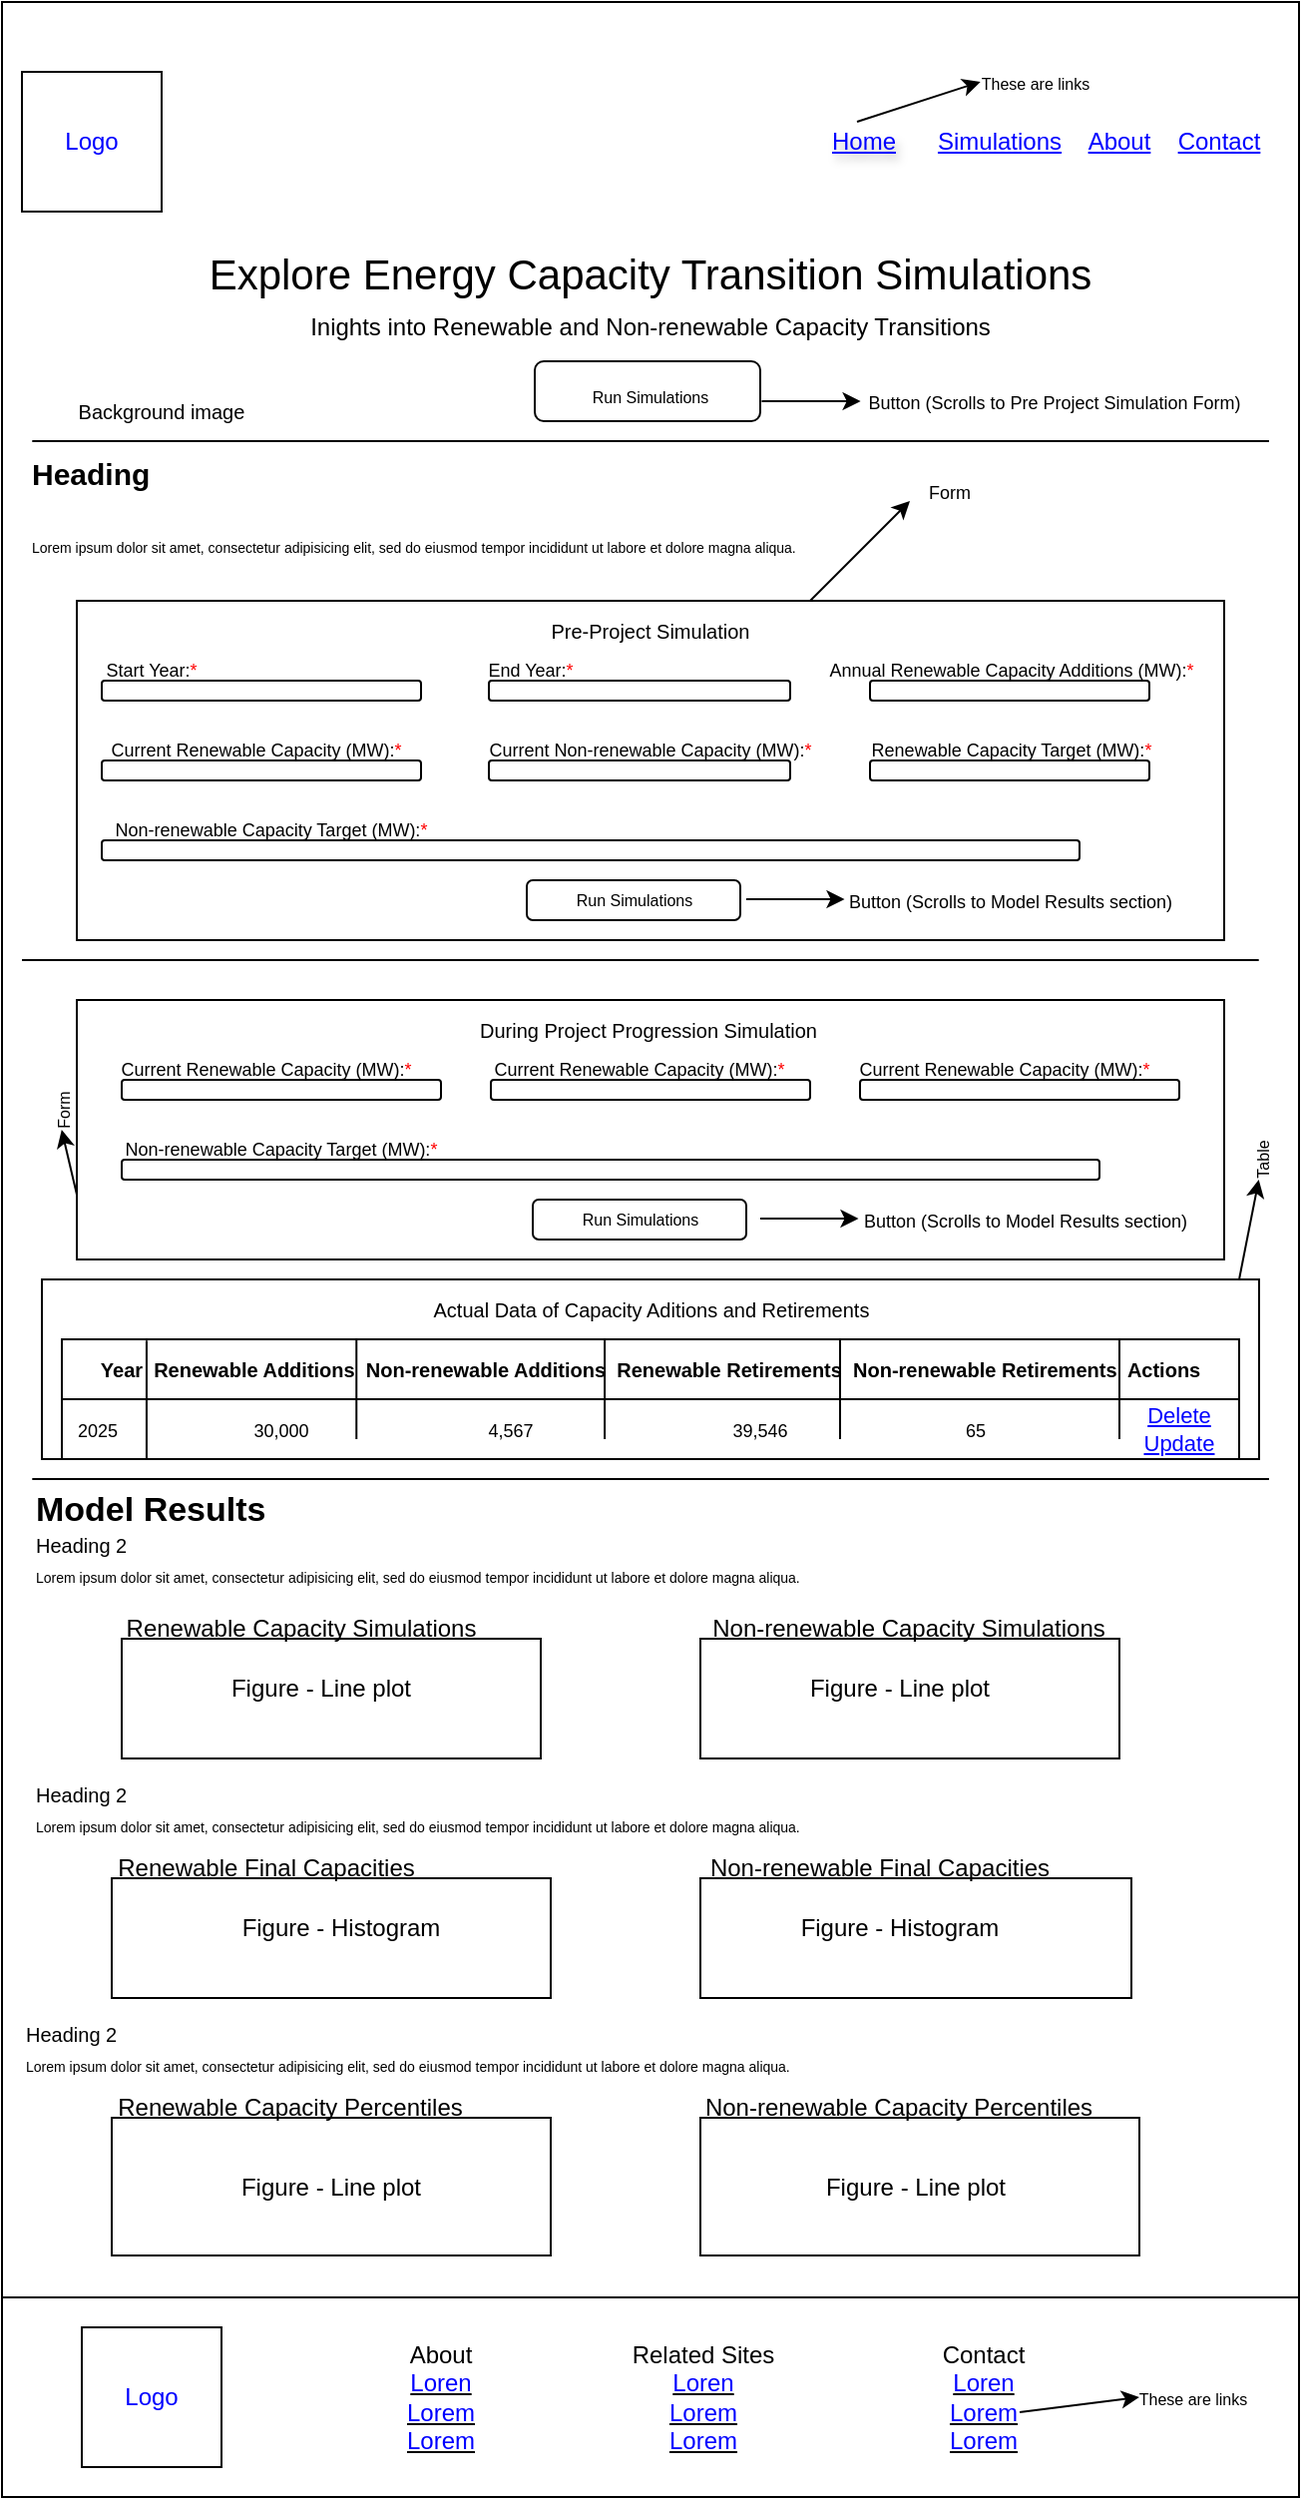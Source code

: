 <mxfile version="24.7.8">
  <diagram name="Page-1" id="BfIC7eNF0VdGIpzCooV2">
    <mxGraphModel dx="975" dy="620" grid="0" gridSize="10" guides="1" tooltips="1" connect="1" arrows="1" fold="1" page="1" pageScale="1" pageWidth="827" pageHeight="1169" math="0" shadow="0">
      <root>
        <mxCell id="0" />
        <mxCell id="1" parent="0" />
        <mxCell id="XBc1OOdAeteGwGD6JL_3-2" value="" style="rounded=0;whiteSpace=wrap;html=1;" parent="1" vertex="1">
          <mxGeometry x="70" y="40" width="650" height="1250" as="geometry" />
        </mxCell>
        <mxCell id="XBc1OOdAeteGwGD6JL_3-3" value="" style="whiteSpace=wrap;html=1;aspect=fixed;" parent="1" vertex="1">
          <mxGeometry x="80" y="75" width="70" height="70" as="geometry" />
        </mxCell>
        <mxCell id="XBc1OOdAeteGwGD6JL_3-4" value="Contact" style="text;html=1;align=center;verticalAlign=middle;whiteSpace=wrap;rounded=0;fontStyle=4;fontColor=#0000FF;" parent="1" vertex="1">
          <mxGeometry x="650" y="95" width="60" height="30" as="geometry" />
        </mxCell>
        <mxCell id="XBc1OOdAeteGwGD6JL_3-5" value="About" style="text;html=1;align=center;verticalAlign=middle;whiteSpace=wrap;rounded=0;fontColor=#0000FF;fontStyle=4" parent="1" vertex="1">
          <mxGeometry x="600" y="95" width="60" height="30" as="geometry" />
        </mxCell>
        <mxCell id="XBc1OOdAeteGwGD6JL_3-6" value="Home" style="text;html=1;align=center;verticalAlign=middle;whiteSpace=wrap;rounded=0;strokeColor=none;textShadow=1;fontColor=#0000FF;fontStyle=4" parent="1" vertex="1">
          <mxGeometry x="472" y="95" width="60" height="30" as="geometry" />
        </mxCell>
        <mxCell id="XBc1OOdAeteGwGD6JL_3-7" value="Simulations" style="text;html=1;align=center;verticalAlign=middle;whiteSpace=wrap;rounded=0;fontColor=#0000FF;fontStyle=4" parent="1" vertex="1">
          <mxGeometry x="540" y="95" width="60" height="30" as="geometry" />
        </mxCell>
        <mxCell id="XBc1OOdAeteGwGD6JL_3-8" value="Logo" style="text;html=1;align=center;verticalAlign=middle;whiteSpace=wrap;rounded=0;fontColor=#0000FF;" parent="1" vertex="1">
          <mxGeometry x="80" y="95" width="70" height="30" as="geometry" />
        </mxCell>
        <mxCell id="XBc1OOdAeteGwGD6JL_3-12" value="Inights into Renewable and Non-renewable Capacity Transitions" style="text;html=1;align=center;verticalAlign=middle;whiteSpace=wrap;rounded=0;" parent="1" vertex="1">
          <mxGeometry x="215" y="200" width="360" height="6" as="geometry" />
        </mxCell>
        <mxCell id="XBc1OOdAeteGwGD6JL_3-13" value="&lt;font style=&quot;font-size: 21px;&quot;&gt;Explore Energy Capacity Transition Simulations&lt;/font&gt;" style="text;html=1;align=center;verticalAlign=middle;whiteSpace=wrap;rounded=0;fontSize=27;" parent="1" vertex="1">
          <mxGeometry x="100" y="170" width="590" height="10" as="geometry" />
        </mxCell>
        <mxCell id="XBc1OOdAeteGwGD6JL_3-32" style="edgeStyle=orthogonalEdgeStyle;rounded=0;orthogonalLoop=1;jettySize=auto;html=1;exitX=1;exitY=0.75;exitDx=0;exitDy=0;entryX=1;entryY=0.5;entryDx=0;entryDy=0;" parent="1" source="XBc1OOdAeteGwGD6JL_3-14" target="XBc1OOdAeteGwGD6JL_3-15" edge="1">
          <mxGeometry relative="1" as="geometry" />
        </mxCell>
        <mxCell id="XBc1OOdAeteGwGD6JL_3-14" value="" style="rounded=1;whiteSpace=wrap;html=1;" parent="1" vertex="1">
          <mxGeometry x="337" y="220" width="113" height="30" as="geometry" />
        </mxCell>
        <mxCell id="XBc1OOdAeteGwGD6JL_3-15" value="Run Simulations" style="text;html=1;align=center;verticalAlign=middle;whiteSpace=wrap;rounded=0;fontSize=8;" parent="1" vertex="1">
          <mxGeometry x="350" y="225" width="90" height="25" as="geometry" />
        </mxCell>
        <mxCell id="XBc1OOdAeteGwGD6JL_3-22" value="&lt;h1 style=&quot;margin-top: 0px;&quot;&gt;&lt;span style=&quot;font-size: 15px;&quot;&gt;Heading&lt;/span&gt;&lt;/h1&gt;&lt;p&gt;&lt;font style=&quot;font-size: 7px;&quot;&gt;Lorem ipsum dolor sit amet, consectetur adipisicing elit, sed do eiusmod tempor incididunt ut labore et dolore magna aliqua.&lt;/font&gt;&lt;/p&gt;" style="text;html=1;whiteSpace=wrap;overflow=hidden;rounded=0;spacing=0;" parent="1" vertex="1">
          <mxGeometry x="85" y="255" width="620" height="90" as="geometry" />
        </mxCell>
        <mxCell id="XBc1OOdAeteGwGD6JL_3-26" value="" style="rounded=0;whiteSpace=wrap;html=1;" parent="1" vertex="1">
          <mxGeometry x="107.5" y="340" width="575" height="170" as="geometry" />
        </mxCell>
        <mxCell id="XBc1OOdAeteGwGD6JL_3-27" value="&lt;font style=&quot;font-size: 10px;&quot;&gt;Pre-Project Simulation&lt;/font&gt;" style="text;html=1;align=center;verticalAlign=middle;whiteSpace=wrap;rounded=0;" parent="1" vertex="1">
          <mxGeometry x="325" y="340" width="140" height="30" as="geometry" />
        </mxCell>
        <mxCell id="XBc1OOdAeteGwGD6JL_3-28" value="" style="rounded=1;whiteSpace=wrap;html=1;" parent="1" vertex="1">
          <mxGeometry x="120" y="380" width="160" height="10" as="geometry" />
        </mxCell>
        <mxCell id="XBc1OOdAeteGwGD6JL_3-35" value="" style="rounded=1;whiteSpace=wrap;html=1;" parent="1" vertex="1">
          <mxGeometry x="120" y="420" width="160" height="10" as="geometry" />
        </mxCell>
        <mxCell id="XBc1OOdAeteGwGD6JL_3-36" value="" style="rounded=1;whiteSpace=wrap;html=1;" parent="1" vertex="1">
          <mxGeometry x="120" y="460" width="490" height="10" as="geometry" />
        </mxCell>
        <mxCell id="XBc1OOdAeteGwGD6JL_3-38" value="" style="rounded=1;whiteSpace=wrap;html=1;" parent="1" vertex="1">
          <mxGeometry x="314" y="380" width="151" height="10" as="geometry" />
        </mxCell>
        <mxCell id="XBc1OOdAeteGwGD6JL_3-39" value="" style="rounded=1;whiteSpace=wrap;html=1;" parent="1" vertex="1">
          <mxGeometry x="314" y="420" width="151" height="10" as="geometry" />
        </mxCell>
        <mxCell id="XBc1OOdAeteGwGD6JL_3-40" value="" style="rounded=1;whiteSpace=wrap;html=1;" parent="1" vertex="1">
          <mxGeometry x="505" y="380" width="140" height="10" as="geometry" />
        </mxCell>
        <mxCell id="XBc1OOdAeteGwGD6JL_3-42" value="" style="rounded=1;whiteSpace=wrap;html=1;" parent="1" vertex="1">
          <mxGeometry x="505" y="420" width="140" height="10" as="geometry" />
        </mxCell>
        <mxCell id="XBc1OOdAeteGwGD6JL_3-45" value="Start Year:&lt;font color=&quot;#ff0000&quot;&gt;*&lt;/font&gt;" style="text;html=1;align=center;verticalAlign=middle;whiteSpace=wrap;rounded=0;fontSize=9;" parent="1" vertex="1">
          <mxGeometry x="110" y="360" width="70" height="30" as="geometry" />
        </mxCell>
        <mxCell id="XBc1OOdAeteGwGD6JL_3-46" value="End Year:&lt;font color=&quot;#ff0000&quot;&gt;*&lt;/font&gt;" style="text;html=1;align=center;verticalAlign=middle;whiteSpace=wrap;rounded=0;fontSize=9;" parent="1" vertex="1">
          <mxGeometry x="300" y="360" width="70" height="30" as="geometry" />
        </mxCell>
        <mxCell id="XBc1OOdAeteGwGD6JL_3-47" value="Current Renewable Capacity (MW):&lt;font color=&quot;#ff0000&quot;&gt;*&lt;/font&gt;" style="text;html=1;align=center;verticalAlign=middle;whiteSpace=wrap;rounded=0;fontSize=9;" parent="1" vertex="1">
          <mxGeometry x="120" y="410" width="155" height="10" as="geometry" />
        </mxCell>
        <mxCell id="XBc1OOdAeteGwGD6JL_3-48" value="Non-renewable Capacity Target (MW):&lt;font color=&quot;#ff0000&quot;&gt;*&lt;/font&gt;" style="text;html=1;align=center;verticalAlign=middle;whiteSpace=wrap;rounded=0;fontSize=9;" parent="1" vertex="1">
          <mxGeometry x="120" y="450" width="170" height="10" as="geometry" />
        </mxCell>
        <mxCell id="XBc1OOdAeteGwGD6JL_3-50" value="Current Non-renewable Capacity (MW):&lt;font color=&quot;#ff0000&quot;&gt;*&lt;/font&gt;" style="text;html=1;align=center;verticalAlign=middle;whiteSpace=wrap;rounded=0;fontSize=9;" parent="1" vertex="1">
          <mxGeometry x="309.25" y="410" width="171.5" height="10" as="geometry" />
        </mxCell>
        <mxCell id="XBc1OOdAeteGwGD6JL_3-52" value="Annual Renewable Capacity Additions (MW):&lt;font color=&quot;#ff0000&quot;&gt;*&lt;/font&gt;" style="text;html=1;align=center;verticalAlign=middle;whiteSpace=wrap;rounded=0;fontSize=9;" parent="1" vertex="1">
          <mxGeometry x="480.75" y="370" width="190" height="10" as="geometry" />
        </mxCell>
        <mxCell id="XBc1OOdAeteGwGD6JL_3-53" value="Renewable Capacity Target (MW):&lt;span style=&quot;color: rgb(255, 0, 0);&quot;&gt;*&lt;/span&gt;" style="text;html=1;align=center;verticalAlign=middle;whiteSpace=wrap;rounded=0;fontSize=9;" parent="1" vertex="1">
          <mxGeometry x="500.75" y="410" width="150" height="10" as="geometry" />
        </mxCell>
        <mxCell id="XBc1OOdAeteGwGD6JL_3-58" value="&lt;span style=&quot;color: rgba(0, 0, 0, 0); font-family: monospace; font-size: 0px; text-align: start; text-wrap: nowrap;&quot;&gt;%3CmxGraphModel%3E%3Croot%3E%3CmxCell%20id%3D%220%22%2F%3E%3CmxCell%20id%3D%221%22%20parent%3D%220%22%2F%3E%3CmxCell%20id%3D%222%22%20value%3D%22Run%20Simulations%22%20style%3D%22text%3Bhtml%3D1%3Balign%3Dcenter%3BverticalAlign%3Dmiddle%3BwhiteSpace%3Dwrap%3Brounded%3D0%3BfontSize%3D8%3B%22%20vertex%3D%221%22%20parent%3D%221%22%3E%3CmxGeometry%20x%3D%22341.5%22%20y%3D%22480%22%20width%3D%2290%22%20height%3D%2220%22%20as%3D%22geometry%22%2F%3E%3C%2FmxCell%3E%3C%2Froot%3E%3C%2FmxGraphModel%3E&lt;/span&gt;&lt;span style=&quot;color: rgba(0, 0, 0, 0); font-family: monospace; font-size: 0px; text-align: start; text-wrap: nowrap;&quot;&gt;%3CmxGraphModel%3E%3Croot%3E%3CmxCell%20id%3D%220%22%2F%3E%3CmxCell%20id%3D%221%22%20parent%3D%220%22%2F%3E%3CmxCell%20id%3D%222%22%20value%3D%22Run%20Simulations%22%20style%3D%22text%3Bhtml%3D1%3Balign%3Dcenter%3BverticalAlign%3Dmiddle%3BwhiteSpace%3Dwrap%3Brounded%3D0%3BfontSize%3D8%3B%22%20vertex%3D%221%22%20parent%3D%221%22%3E%3CmxGeometry%20x%3D%22341.5%22%20y%3D%22480%22%20width%3D%2290%22%20height%3D%2220%22%20as%3D%22geometry%22%2F%3E%3C%2FmxCell%3E%3C%2Froot%3E%3C%2FmxGraphModel%3E&lt;/span&gt;" style="rounded=0;whiteSpace=wrap;html=1;" parent="1" vertex="1">
          <mxGeometry x="107.5" y="540" width="575" height="130" as="geometry" />
        </mxCell>
        <mxCell id="XBc1OOdAeteGwGD6JL_3-59" value="During Project Progression Simulation" style="text;html=1;align=center;verticalAlign=middle;whiteSpace=wrap;rounded=0;fontSize=10;" parent="1" vertex="1">
          <mxGeometry x="288.5" y="540" width="210" height="30" as="geometry" />
        </mxCell>
        <mxCell id="XBc1OOdAeteGwGD6JL_3-60" value="Current Renewable Capacity (MW):&lt;font color=&quot;#ff0000&quot;&gt;*&lt;/font&gt;" style="text;html=1;align=center;verticalAlign=middle;whiteSpace=wrap;rounded=0;fontSize=9;" parent="1" vertex="1">
          <mxGeometry x="125" y="570" width="155" height="10" as="geometry" />
        </mxCell>
        <mxCell id="XBc1OOdAeteGwGD6JL_3-61" value="" style="rounded=1;whiteSpace=wrap;html=1;" parent="1" vertex="1">
          <mxGeometry x="130" y="580" width="160" height="10" as="geometry" />
        </mxCell>
        <mxCell id="XBc1OOdAeteGwGD6JL_3-62" value="" style="rounded=1;whiteSpace=wrap;html=1;" parent="1" vertex="1">
          <mxGeometry x="315" y="580" width="160" height="10" as="geometry" />
        </mxCell>
        <mxCell id="XBc1OOdAeteGwGD6JL_3-63" value="" style="rounded=1;whiteSpace=wrap;html=1;" parent="1" vertex="1">
          <mxGeometry x="500" y="580" width="160" height="10" as="geometry" />
        </mxCell>
        <mxCell id="XBc1OOdAeteGwGD6JL_3-67" value="" style="rounded=1;whiteSpace=wrap;html=1;" parent="1" vertex="1">
          <mxGeometry x="130" y="620" width="490" height="10" as="geometry" />
        </mxCell>
        <mxCell id="XBc1OOdAeteGwGD6JL_3-68" value="Non-renewable Capacity Target (MW):&lt;font color=&quot;#ff0000&quot;&gt;*&lt;/font&gt;" style="text;html=1;align=center;verticalAlign=middle;whiteSpace=wrap;rounded=0;fontSize=9;" parent="1" vertex="1">
          <mxGeometry x="125" y="610" width="170" height="10" as="geometry" />
        </mxCell>
        <mxCell id="XBc1OOdAeteGwGD6JL_3-70" value="" style="rounded=1;whiteSpace=wrap;html=1;" parent="1" vertex="1">
          <mxGeometry x="333" y="480" width="107" height="20" as="geometry" />
        </mxCell>
        <mxCell id="XBc1OOdAeteGwGD6JL_3-71" value="Run Simulations" style="text;html=1;align=center;verticalAlign=middle;whiteSpace=wrap;rounded=0;fontSize=8;" parent="1" vertex="1">
          <mxGeometry x="341.5" y="480" width="90" height="20" as="geometry" />
        </mxCell>
        <mxCell id="XBc1OOdAeteGwGD6JL_3-74" value="Current Renewable Capacity (MW):&lt;font color=&quot;#ff0000&quot;&gt;*&lt;/font&gt;" style="text;html=1;align=center;verticalAlign=middle;whiteSpace=wrap;rounded=0;fontSize=9;" parent="1" vertex="1">
          <mxGeometry x="312" y="570" width="155" height="10" as="geometry" />
        </mxCell>
        <mxCell id="XBc1OOdAeteGwGD6JL_3-75" value="Current Renewable Capacity (MW):&lt;font color=&quot;#ff0000&quot;&gt;*&lt;/font&gt;" style="text;html=1;align=center;verticalAlign=middle;whiteSpace=wrap;rounded=0;fontSize=9;" parent="1" vertex="1">
          <mxGeometry x="495" y="570" width="155" height="10" as="geometry" />
        </mxCell>
        <mxCell id="XBc1OOdAeteGwGD6JL_3-76" value="" style="rounded=1;whiteSpace=wrap;html=1;" parent="1" vertex="1">
          <mxGeometry x="336" y="640" width="107" height="20" as="geometry" />
        </mxCell>
        <mxCell id="XBc1OOdAeteGwGD6JL_3-77" value="Run Simulations" style="text;html=1;align=center;verticalAlign=middle;whiteSpace=wrap;rounded=0;fontSize=8;" parent="1" vertex="1">
          <mxGeometry x="344.5" y="640" width="90" height="20" as="geometry" />
        </mxCell>
        <mxCell id="XBc1OOdAeteGwGD6JL_3-79" value="&lt;span style=&quot;color: rgba(0, 0, 0, 0); font-family: monospace; font-size: 0px; text-align: start; text-wrap: nowrap;&quot;&gt;%3CmxGraphModel%3E%3Croot%3E%3CmxCell%20id%3D%220%22%2F%3E%3CmxCell%20id%3D%221%22%20parent%3D%220%22%2F%3E%3CmxCell%20id%3D%222%22%20value%3D%22Run%20Simulations%22%20style%3D%22text%3Bhtml%3D1%3Balign%3Dcenter%3BverticalAlign%3Dmiddle%3BwhiteSpace%3Dwrap%3Brounded%3D0%3BfontSize%3D8%3B%22%20vertex%3D%221%22%20parent%3D%221%22%3E%3CmxGeometry%20x%3D%22341.5%22%20y%3D%22480%22%20width%3D%2290%22%20height%3D%2220%22%20as%3D%22geometry%22%2F%3E%3C%2FmxCell%3E%3C%2Froot%3E%3C%2FmxGraphModel%3E&lt;/span&gt;&lt;span style=&quot;color: rgba(0, 0, 0, 0); font-family: monospace; font-size: 0px; text-align: start; text-wrap: nowrap;&quot;&gt;%3CmxGraphModel%3E%3Croot%3E%3CmxCell%20id%3D%220%22%2F%3E%3CmxCell%20id%3D%221%22%20parent%3D%220%22%2F%3E%3CmxCell%20id%3D%222%22%20value%3D%22Run%20Simulations%22%20style%3D%22text%3Bhtml%3D1%3Balign%3Dcenter%3BverticalAlign%3Dmiddle%3BwhiteSpace%3Dwrap%3Brounded%3D0%3BfontSize%3D8%3B%22%20vertex%3D%221%22%20parent%3D%221%22%3E%3CmxGeometry%20x%3D%22341.5%22%20y%3D%22480%22%20width%3D%2290%22%20height%3D%2220%22%20as%3D%22geometry%22%2F%3E%3C%2FmxCell%3E%3C%2Froot%3E%3C%2FmxGraphModel%3E&lt;/span&gt;" style="rounded=0;whiteSpace=wrap;html=1;" parent="1" vertex="1">
          <mxGeometry x="90" y="680" width="610" height="90" as="geometry" />
        </mxCell>
        <mxCell id="XBc1OOdAeteGwGD6JL_3-80" value="Actual Data of Capacity Aditions and Retirements" style="text;html=1;align=center;verticalAlign=middle;whiteSpace=wrap;rounded=0;fontSize=10;" parent="1" vertex="1">
          <mxGeometry x="282.5" y="680" width="225" height="30" as="geometry" />
        </mxCell>
        <mxCell id="XBc1OOdAeteGwGD6JL_3-92" value="Year  Renewable Additions  Non-renewable Additions  Renewable Retirements  Non-renewable Retirements  Actions" style="swimlane;startSize=30;fontSize=10;" parent="1" vertex="1">
          <mxGeometry x="100" y="710" width="590" height="60" as="geometry" />
        </mxCell>
        <mxCell id="XBc1OOdAeteGwGD6JL_3-123" value="" style="endArrow=none;html=1;rounded=0;entryX=0.072;entryY=0.01;entryDx=0;entryDy=0;entryPerimeter=0;" parent="XBc1OOdAeteGwGD6JL_3-92" edge="1">
          <mxGeometry width="50" height="50" relative="1" as="geometry">
            <mxPoint x="147.63" y="50" as="sourcePoint" />
            <mxPoint x="147.63" as="targetPoint" />
          </mxGeometry>
        </mxCell>
        <mxCell id="XBc1OOdAeteGwGD6JL_3-124" value="" style="endArrow=none;html=1;rounded=0;entryX=0.072;entryY=0.01;entryDx=0;entryDy=0;entryPerimeter=0;" parent="XBc1OOdAeteGwGD6JL_3-92" edge="1">
          <mxGeometry width="50" height="50" relative="1" as="geometry">
            <mxPoint x="272.04" y="50" as="sourcePoint" />
            <mxPoint x="272.04" as="targetPoint" />
          </mxGeometry>
        </mxCell>
        <mxCell id="XBc1OOdAeteGwGD6JL_3-125" value="" style="endArrow=none;html=1;rounded=0;entryX=0.072;entryY=0.01;entryDx=0;entryDy=0;entryPerimeter=0;" parent="XBc1OOdAeteGwGD6JL_3-92" edge="1">
          <mxGeometry width="50" height="50" relative="1" as="geometry">
            <mxPoint x="390" y="50" as="sourcePoint" />
            <mxPoint x="390" as="targetPoint" />
          </mxGeometry>
        </mxCell>
        <mxCell id="XBc1OOdAeteGwGD6JL_3-126" value="&lt;font style=&quot;font-size: 9px;&quot;&gt;2025&lt;/font&gt;" style="text;html=1;align=center;verticalAlign=middle;whiteSpace=wrap;rounded=0;" parent="XBc1OOdAeteGwGD6JL_3-92" vertex="1">
          <mxGeometry x="-12.37" y="30" width="60" height="30" as="geometry" />
        </mxCell>
        <mxCell id="XBc1OOdAeteGwGD6JL_3-130" value="&lt;font style=&quot;font-size: 9px;&quot;&gt;65&lt;/font&gt;" style="text;html=1;align=center;verticalAlign=middle;whiteSpace=wrap;rounded=0;" parent="XBc1OOdAeteGwGD6JL_3-92" vertex="1">
          <mxGeometry x="427.63" y="30" width="60" height="30" as="geometry" />
        </mxCell>
        <mxCell id="XBc1OOdAeteGwGD6JL_3-122" value="" style="endArrow=none;html=1;rounded=0;entryX=0.072;entryY=0.01;entryDx=0;entryDy=0;entryPerimeter=0;exitX=0.914;exitY=1;exitDx=0;exitDy=0;exitPerimeter=0;" parent="XBc1OOdAeteGwGD6JL_3-92" source="XBc1OOdAeteGwGD6JL_3-126" target="XBc1OOdAeteGwGD6JL_3-92" edge="1">
          <mxGeometry width="50" height="50" relative="1" as="geometry">
            <mxPoint x="61" y="50" as="sourcePoint" />
            <mxPoint x="280" as="targetPoint" />
          </mxGeometry>
        </mxCell>
        <mxCell id="XBc1OOdAeteGwGD6JL_3-137" value="" style="endArrow=none;html=1;rounded=0;entryX=0.072;entryY=0.01;entryDx=0;entryDy=0;entryPerimeter=0;" parent="XBc1OOdAeteGwGD6JL_3-92" edge="1">
          <mxGeometry width="50" height="50" relative="1" as="geometry">
            <mxPoint x="530" y="50" as="sourcePoint" />
            <mxPoint x="530" as="targetPoint" />
          </mxGeometry>
        </mxCell>
        <mxCell id="XBc1OOdAeteGwGD6JL_3-139" value="&lt;div style=&quot;font-size: 11px;&quot;&gt;&lt;font color=&quot;#0000ff&quot; style=&quot;font-size: 11px;&quot;&gt;&lt;u&gt;Delete&lt;/u&gt;&lt;/font&gt;&lt;/div&gt;&lt;div style=&quot;font-size: 11px;&quot;&gt;&lt;font color=&quot;#0000ff&quot; style=&quot;font-size: 11px;&quot;&gt;&lt;u&gt;Update&lt;/u&gt;&lt;/font&gt;&lt;/div&gt;" style="text;html=1;align=center;verticalAlign=middle;whiteSpace=wrap;rounded=0;" parent="XBc1OOdAeteGwGD6JL_3-92" vertex="1">
          <mxGeometry x="530" y="30" width="60" height="30" as="geometry" />
        </mxCell>
        <mxCell id="XBc1OOdAeteGwGD6JL_3-100" value="" style="rounded=0;whiteSpace=wrap;html=1;" parent="1" vertex="1">
          <mxGeometry x="130" y="860" width="210" height="60" as="geometry" />
        </mxCell>
        <mxCell id="XBc1OOdAeteGwGD6JL_3-101" value="" style="rounded=0;whiteSpace=wrap;html=1;" parent="1" vertex="1">
          <mxGeometry x="125" y="980" width="220" height="60" as="geometry" />
        </mxCell>
        <mxCell id="XBc1OOdAeteGwGD6JL_3-102" value="" style="rounded=0;whiteSpace=wrap;html=1;" parent="1" vertex="1">
          <mxGeometry x="420" y="860" width="210" height="60" as="geometry" />
        </mxCell>
        <mxCell id="XBc1OOdAeteGwGD6JL_3-103" value="" style="rounded=0;whiteSpace=wrap;html=1;" parent="1" vertex="1">
          <mxGeometry x="420" y="980" width="216" height="60" as="geometry" />
        </mxCell>
        <mxCell id="XBc1OOdAeteGwGD6JL_3-104" value="" style="rounded=0;whiteSpace=wrap;html=1;" parent="1" vertex="1">
          <mxGeometry x="125" y="1100" width="220" height="69" as="geometry" />
        </mxCell>
        <mxCell id="XBc1OOdAeteGwGD6JL_3-105" value="" style="rounded=0;whiteSpace=wrap;html=1;" parent="1" vertex="1">
          <mxGeometry x="420" y="1100" width="220" height="69" as="geometry" />
        </mxCell>
        <mxCell id="XBc1OOdAeteGwGD6JL_3-106" value="&lt;div style=&quot;&quot;&gt;&lt;span style=&quot;background-color: initial;&quot;&gt;&lt;font style=&quot;font-size: 10px;&quot;&gt;Heading 2&lt;/font&gt;&lt;/span&gt;&lt;/div&gt;&lt;div style=&quot;&quot;&gt;&lt;span style=&quot;font-size: 7px; background-color: initial;&quot;&gt;Lorem ipsum dolor sit amet, consectetur adipisicing elit, sed do eiusmod tempor incididunt ut labore et dolore magna aliqua.&lt;/span&gt;&lt;/div&gt;" style="text;html=1;align=left;verticalAlign=middle;whiteSpace=wrap;rounded=0;" parent="1" vertex="1">
          <mxGeometry x="85" y="930" width="545" height="30" as="geometry" />
        </mxCell>
        <mxCell id="XBc1OOdAeteGwGD6JL_3-107" value="&lt;div style=&quot;&quot;&gt;&lt;span style=&quot;background-color: initial;&quot;&gt;&lt;font style=&quot;font-size: 10px;&quot;&gt;Heading 2&lt;/font&gt;&lt;/span&gt;&lt;/div&gt;&lt;div style=&quot;&quot;&gt;&lt;span style=&quot;font-size: 7px; background-color: initial;&quot;&gt;Lorem ipsum dolor sit amet, consectetur adipisicing elit, sed do eiusmod tempor incididunt ut labore et dolore magna aliqua.&lt;/span&gt;&lt;/div&gt;" style="text;html=1;align=left;verticalAlign=middle;whiteSpace=wrap;rounded=0;" parent="1" vertex="1">
          <mxGeometry x="80" y="1050" width="545" height="30" as="geometry" />
        </mxCell>
        <mxCell id="XBc1OOdAeteGwGD6JL_3-108" value="&lt;div style=&quot;&quot;&gt;&lt;span style=&quot;background-color: initial;&quot;&gt;&lt;font size=&quot;1&quot; style=&quot;&quot;&gt;&lt;b style=&quot;font-size: 17px;&quot;&gt;Model Results&lt;/b&gt;&lt;/font&gt;&lt;/span&gt;&lt;/div&gt;&lt;div style=&quot;&quot;&gt;&lt;span style=&quot;background-color: initial;&quot;&gt;&lt;font style=&quot;font-size: 10px;&quot;&gt;Heading 2&lt;/font&gt;&lt;/span&gt;&lt;/div&gt;&lt;div style=&quot;&quot;&gt;&lt;span style=&quot;font-size: 7px; background-color: initial;&quot;&gt;Lorem ipsum dolor sit amet, consectetur adipisicing elit, sed do eiusmod tempor incididunt ut labore et dolore magna aliqua.&lt;/span&gt;&lt;/div&gt;" style="text;html=1;align=left;verticalAlign=middle;whiteSpace=wrap;rounded=0;" parent="1" vertex="1">
          <mxGeometry x="85" y="780" width="545" height="60" as="geometry" />
        </mxCell>
        <mxCell id="XBc1OOdAeteGwGD6JL_3-109" value="" style="rounded=0;whiteSpace=wrap;html=1;" parent="1" vertex="1">
          <mxGeometry x="70" y="1190" width="650" height="100" as="geometry" />
        </mxCell>
        <mxCell id="XBc1OOdAeteGwGD6JL_3-110" value="" style="whiteSpace=wrap;html=1;aspect=fixed;" parent="1" vertex="1">
          <mxGeometry x="110" y="1205" width="70" height="70" as="geometry" />
        </mxCell>
        <mxCell id="XBc1OOdAeteGwGD6JL_3-111" value="Logo" style="text;html=1;align=center;verticalAlign=middle;whiteSpace=wrap;rounded=0;fontColor=#0000FF;" parent="1" vertex="1">
          <mxGeometry x="110" y="1225" width="70" height="30" as="geometry" />
        </mxCell>
        <mxCell id="XBc1OOdAeteGwGD6JL_3-113" value="Figure - Line plot" style="text;html=1;align=center;verticalAlign=middle;whiteSpace=wrap;rounded=0;" parent="1" vertex="1">
          <mxGeometry x="180" y="870" width="100" height="30" as="geometry" />
        </mxCell>
        <mxCell id="XBc1OOdAeteGwGD6JL_3-114" value="Figure - Line plot" style="text;html=1;align=center;verticalAlign=middle;whiteSpace=wrap;rounded=0;" parent="1" vertex="1">
          <mxGeometry x="470" y="870" width="100" height="30" as="geometry" />
        </mxCell>
        <mxCell id="XBc1OOdAeteGwGD6JL_3-115" value="Figure - Histogram" style="text;html=1;align=center;verticalAlign=middle;whiteSpace=wrap;rounded=0;" parent="1" vertex="1">
          <mxGeometry x="180" y="990" width="120" height="30" as="geometry" />
        </mxCell>
        <mxCell id="XBc1OOdAeteGwGD6JL_3-116" value="Figure - Histogram" style="text;html=1;align=center;verticalAlign=middle;whiteSpace=wrap;rounded=0;" parent="1" vertex="1">
          <mxGeometry x="460" y="990" width="120" height="30" as="geometry" />
        </mxCell>
        <mxCell id="XBc1OOdAeteGwGD6JL_3-117" value="Figure - Line plot" style="text;html=1;align=center;verticalAlign=middle;whiteSpace=wrap;rounded=0;" parent="1" vertex="1">
          <mxGeometry x="185" y="1119.5" width="100" height="30" as="geometry" />
        </mxCell>
        <mxCell id="XBc1OOdAeteGwGD6JL_3-118" value="Figure - Line plot" style="text;html=1;align=center;verticalAlign=middle;whiteSpace=wrap;rounded=0;" parent="1" vertex="1">
          <mxGeometry x="479" y="1119.5" width="98" height="30" as="geometry" />
        </mxCell>
        <mxCell id="XBc1OOdAeteGwGD6JL_3-119" value="About&lt;div&gt;&lt;u&gt;&lt;font color=&quot;#0000ff&quot;&gt;Loren&lt;/font&gt;&lt;/u&gt;&lt;/div&gt;&lt;div&gt;&lt;u&gt;&lt;font color=&quot;#0000ff&quot;&gt;Lorem&lt;/font&gt;&lt;/u&gt;&lt;/div&gt;&lt;div&gt;&lt;u&gt;&lt;font color=&quot;#0000ff&quot;&gt;Lorem&lt;/font&gt;&lt;/u&gt;&lt;/div&gt;" style="text;html=1;align=center;verticalAlign=middle;whiteSpace=wrap;rounded=0;" parent="1" vertex="1">
          <mxGeometry x="260" y="1232.5" width="60" height="15" as="geometry" />
        </mxCell>
        <mxCell id="XBc1OOdAeteGwGD6JL_3-120" value="Related Sites&lt;div&gt;&lt;span style=&quot;background-color: initial;&quot;&gt;&lt;u&gt;&lt;font color=&quot;#0000ff&quot;&gt;Loren&lt;/font&gt;&lt;/u&gt;&lt;/span&gt;&lt;div&gt;&lt;u&gt;&lt;font color=&quot;#0000ff&quot;&gt;Lorem&lt;/font&gt;&lt;/u&gt;&lt;/div&gt;&lt;div&gt;&lt;u&gt;&lt;font color=&quot;#0000ff&quot;&gt;Lorem&lt;/font&gt;&lt;/u&gt;&lt;/div&gt;&lt;/div&gt;" style="text;html=1;align=center;verticalAlign=middle;whiteSpace=wrap;rounded=0;" parent="1" vertex="1">
          <mxGeometry x="383" y="1232.5" width="77" height="15" as="geometry" />
        </mxCell>
        <mxCell id="XBc1OOdAeteGwGD6JL_3-121" value="&lt;div&gt;Contact&lt;/div&gt;&lt;div&gt;&lt;u&gt;&lt;font color=&quot;#0000ff&quot;&gt;Loren&lt;/font&gt;&lt;/u&gt;&lt;/div&gt;&lt;div&gt;&lt;u&gt;&lt;font color=&quot;#0000ff&quot;&gt;Lorem&lt;/font&gt;&lt;/u&gt;&lt;/div&gt;&lt;div&gt;&lt;u&gt;&lt;font color=&quot;#0000ff&quot;&gt;Lorem&lt;/font&gt;&lt;/u&gt;&lt;/div&gt;" style="text;html=1;align=center;verticalAlign=middle;whiteSpace=wrap;rounded=0;" parent="1" vertex="1">
          <mxGeometry x="532" y="1232.5" width="60" height="15" as="geometry" />
        </mxCell>
        <mxCell id="XBc1OOdAeteGwGD6JL_3-127" value="&lt;font style=&quot;font-size: 9px;&quot;&gt;30,000&lt;/font&gt;" style="text;html=1;align=center;verticalAlign=middle;whiteSpace=wrap;rounded=0;" parent="1" vertex="1">
          <mxGeometry x="180" y="740" width="60" height="30" as="geometry" />
        </mxCell>
        <mxCell id="XBc1OOdAeteGwGD6JL_3-128" value="&lt;font style=&quot;font-size: 9px;&quot;&gt;4,&lt;span style=&quot;color: rgba(0, 0, 0, 0); font-family: monospace; font-size: 0px; text-align: start; text-wrap: nowrap;&quot;&gt;%3CmxGraphModel%3E%3Croot%3E%3CmxCell%20id%3D%220%22%2F%3E%3CmxCell%20id%3D%221%22%20parent%3D%220%22%2F%3E%3CmxCell%20id%3D%222%22%20value%3D%22%26lt%3Bfont%20style%3D%26quot%3Bfont-size%3A%209px%3B%26quot%3B%26gt%3B2025%26lt%3B%2Ffont%26gt%3B%22%20style%3D%22text%3Bhtml%3D1%3Balign%3Dcenter%3BverticalAlign%3Dmiddle%3BwhiteSpace%3Dwrap%3Brounded%3D0%3B%22%20vertex%3D%221%22%20parent%3D%221%22%3E%3CmxGeometry%20x%3D%22110%22%20y%3D%22740%22%20width%3D%2260%22%20height%3D%2230%22%20as%3D%22geometry%22%2F%3E%3C%2FmxCell%3E%3C%2Froot%3E%3C%2FmxGraphModel%3E&lt;/span&gt;567&lt;/font&gt;" style="text;html=1;align=center;verticalAlign=middle;whiteSpace=wrap;rounded=0;" parent="1" vertex="1">
          <mxGeometry x="295" y="740" width="60" height="30" as="geometry" />
        </mxCell>
        <mxCell id="XBc1OOdAeteGwGD6JL_3-129" value="&lt;font style=&quot;font-size: 9px;&quot;&gt;39,546&lt;/font&gt;" style="text;html=1;align=center;verticalAlign=middle;whiteSpace=wrap;rounded=0;" parent="1" vertex="1">
          <mxGeometry x="420" y="740" width="60" height="30" as="geometry" />
        </mxCell>
        <mxCell id="XBc1OOdAeteGwGD6JL_3-131" value="" style="endArrow=none;html=1;rounded=0;entryX=0.969;entryY=0.392;entryDx=0;entryDy=0;entryPerimeter=0;" parent="1" edge="1">
          <mxGeometry width="50" height="50" relative="1" as="geometry">
            <mxPoint x="80" y="520" as="sourcePoint" />
            <mxPoint x="699.85" y="520" as="targetPoint" />
          </mxGeometry>
        </mxCell>
        <mxCell id="XBc1OOdAeteGwGD6JL_3-132" value="" style="endArrow=none;html=1;rounded=0;entryX=0.969;entryY=0.392;entryDx=0;entryDy=0;entryPerimeter=0;" parent="1" edge="1">
          <mxGeometry width="50" height="50" relative="1" as="geometry">
            <mxPoint x="85.15" y="780" as="sourcePoint" />
            <mxPoint x="705.0" y="780" as="targetPoint" />
          </mxGeometry>
        </mxCell>
        <mxCell id="XBc1OOdAeteGwGD6JL_3-136" value="" style="endArrow=none;html=1;rounded=0;entryX=0.969;entryY=0.392;entryDx=0;entryDy=0;entryPerimeter=0;" parent="1" edge="1">
          <mxGeometry width="50" height="50" relative="1" as="geometry">
            <mxPoint x="85.15" y="260" as="sourcePoint" />
            <mxPoint x="705.0" y="260" as="targetPoint" />
          </mxGeometry>
        </mxCell>
        <mxCell id="XDs8_OADTyl_-ZX20ji8-1" value="&lt;font style=&quot;font-size: 10px;&quot;&gt;Background image&lt;/font&gt;" style="text;html=1;align=center;verticalAlign=middle;whiteSpace=wrap;rounded=0;" vertex="1" parent="1">
          <mxGeometry x="90" y="230" width="120" height="30" as="geometry" />
        </mxCell>
        <mxCell id="XDs8_OADTyl_-ZX20ji8-2" value="" style="endArrow=classic;html=1;rounded=0;entryX=0.769;entryY=0.032;entryDx=0;entryDy=0;entryPerimeter=0;" edge="1" parent="1">
          <mxGeometry width="50" height="50" relative="1" as="geometry">
            <mxPoint x="498.5" y="100" as="sourcePoint" />
            <mxPoint x="560.35" y="80" as="targetPoint" />
          </mxGeometry>
        </mxCell>
        <mxCell id="XDs8_OADTyl_-ZX20ji8-4" value="&lt;font style=&quot;font-size: 8px;&quot;&gt;These are links&lt;/font&gt;" style="text;html=1;align=center;verticalAlign=middle;whiteSpace=wrap;rounded=0;" vertex="1" parent="1">
          <mxGeometry x="545.75" y="65" width="84.25" height="30" as="geometry" />
        </mxCell>
        <mxCell id="XDs8_OADTyl_-ZX20ji8-5" value="" style="endArrow=classic;html=1;rounded=0;entryX=0.662;entryY=0.16;entryDx=0;entryDy=0;entryPerimeter=0;" edge="1" parent="1" target="XBc1OOdAeteGwGD6JL_3-2">
          <mxGeometry width="50" height="50" relative="1" as="geometry">
            <mxPoint x="450.75" y="240" as="sourcePoint" />
            <mxPoint x="500.75" y="190" as="targetPoint" />
          </mxGeometry>
        </mxCell>
        <mxCell id="XDs8_OADTyl_-ZX20ji8-6" value="&lt;font style=&quot;font-size: 9px;&quot;&gt;Button (Scrolls to Pre Project Simulation Form)&lt;/font&gt;" style="text;html=1;align=center;verticalAlign=middle;whiteSpace=wrap;rounded=0;" vertex="1" parent="1">
          <mxGeometry x="495" y="225" width="205" height="30" as="geometry" />
        </mxCell>
        <mxCell id="XDs8_OADTyl_-ZX20ji8-8" value="" style="endArrow=classic;html=1;rounded=0;entryX=0.662;entryY=0.16;entryDx=0;entryDy=0;entryPerimeter=0;" edge="1" parent="1">
          <mxGeometry width="50" height="50" relative="1" as="geometry">
            <mxPoint x="443" y="489.5" as="sourcePoint" />
            <mxPoint x="492.25" y="489.5" as="targetPoint" />
          </mxGeometry>
        </mxCell>
        <mxCell id="XDs8_OADTyl_-ZX20ji8-9" value="&lt;font style=&quot;font-size: 9px;&quot;&gt;Button (Scrolls to Model Results section)&lt;/font&gt;" style="text;html=1;align=center;verticalAlign=middle;whiteSpace=wrap;rounded=0;" vertex="1" parent="1">
          <mxGeometry x="480.75" y="475" width="189.25" height="30" as="geometry" />
        </mxCell>
        <mxCell id="XDs8_OADTyl_-ZX20ji8-10" value="" style="endArrow=classic;html=1;rounded=0;entryX=0.662;entryY=0.16;entryDx=0;entryDy=0;entryPerimeter=0;" edge="1" parent="1">
          <mxGeometry width="50" height="50" relative="1" as="geometry">
            <mxPoint x="450" y="649.5" as="sourcePoint" />
            <mxPoint x="499.25" y="649.5" as="targetPoint" />
          </mxGeometry>
        </mxCell>
        <mxCell id="XDs8_OADTyl_-ZX20ji8-11" value="&lt;font style=&quot;font-size: 9px;&quot;&gt;Button&amp;nbsp;&lt;/font&gt;&lt;span style=&quot;font-size: 9px;&quot;&gt;(Scrolls to Model Results section)&lt;/span&gt;" style="text;html=1;align=center;verticalAlign=middle;whiteSpace=wrap;rounded=0;" vertex="1" parent="1">
          <mxGeometry x="485.75" y="635" width="194.25" height="30" as="geometry" />
        </mxCell>
        <mxCell id="XDs8_OADTyl_-ZX20ji8-12" value="" style="endArrow=classic;html=1;rounded=0;" edge="1" parent="1">
          <mxGeometry width="50" height="50" relative="1" as="geometry">
            <mxPoint x="475" y="340" as="sourcePoint" />
            <mxPoint x="525" y="290" as="targetPoint" />
          </mxGeometry>
        </mxCell>
        <mxCell id="XDs8_OADTyl_-ZX20ji8-13" value="&lt;font style=&quot;font-size: 9px;&quot;&gt;Form&lt;/font&gt;" style="text;html=1;align=center;verticalAlign=middle;whiteSpace=wrap;rounded=0;" vertex="1" parent="1">
          <mxGeometry x="515" y="270" width="60" height="30" as="geometry" />
        </mxCell>
        <mxCell id="XDs8_OADTyl_-ZX20ji8-14" value="" style="endArrow=classic;html=1;rounded=0;entryX=0.046;entryY=0.452;entryDx=0;entryDy=0;entryPerimeter=0;exitX=0;exitY=0.75;exitDx=0;exitDy=0;" edge="1" parent="1" source="XBc1OOdAeteGwGD6JL_3-58" target="XBc1OOdAeteGwGD6JL_3-2">
          <mxGeometry width="50" height="50" relative="1" as="geometry">
            <mxPoint x="80" y="610" as="sourcePoint" />
            <mxPoint x="136.8" y="600" as="targetPoint" />
          </mxGeometry>
        </mxCell>
        <mxCell id="XDs8_OADTyl_-ZX20ji8-15" value="&lt;font style=&quot;font-size: 8px;&quot;&gt;Form&lt;/font&gt;" style="text;html=1;align=center;verticalAlign=middle;whiteSpace=wrap;rounded=0;rotation=-90;" vertex="1" parent="1">
          <mxGeometry x="70" y="580" width="60" height="30" as="geometry" />
        </mxCell>
        <mxCell id="XDs8_OADTyl_-ZX20ji8-17" value="" style="endArrow=classic;html=1;rounded=0;entryX=0.969;entryY=0.472;entryDx=0;entryDy=0;entryPerimeter=0;" edge="1" parent="1" target="XBc1OOdAeteGwGD6JL_3-2">
          <mxGeometry width="50" height="50" relative="1" as="geometry">
            <mxPoint x="690" y="680" as="sourcePoint" />
            <mxPoint x="740" y="630" as="targetPoint" />
          </mxGeometry>
        </mxCell>
        <mxCell id="XDs8_OADTyl_-ZX20ji8-19" value="&lt;font style=&quot;font-size: 8px;&quot;&gt;Table&lt;/font&gt;" style="text;html=1;align=center;verticalAlign=middle;whiteSpace=wrap;rounded=0;rotation=-90;" vertex="1" parent="1">
          <mxGeometry x="670.75" y="605" width="60" height="30" as="geometry" />
        </mxCell>
        <mxCell id="XDs8_OADTyl_-ZX20ji8-20" value="Renewable Capacity Simulations" style="text;html=1;align=center;verticalAlign=middle;whiteSpace=wrap;rounded=0;" vertex="1" parent="1">
          <mxGeometry x="120" y="840" width="200" height="30" as="geometry" />
        </mxCell>
        <mxCell id="XDs8_OADTyl_-ZX20ji8-21" value="Non-renewable Capacity Simulations" style="text;html=1;align=center;verticalAlign=middle;whiteSpace=wrap;rounded=0;" vertex="1" parent="1">
          <mxGeometry x="407.5" y="840" width="232.5" height="30" as="geometry" />
        </mxCell>
        <mxCell id="XDs8_OADTyl_-ZX20ji8-24" value="Renewable Final Capacities" style="text;html=1;align=center;verticalAlign=middle;whiteSpace=wrap;rounded=0;" vertex="1" parent="1">
          <mxGeometry x="115" y="960" width="175" height="30" as="geometry" />
        </mxCell>
        <mxCell id="XDs8_OADTyl_-ZX20ji8-25" value="Non-renewable Final Capacities" style="text;html=1;align=center;verticalAlign=middle;whiteSpace=wrap;rounded=0;" vertex="1" parent="1">
          <mxGeometry x="420" y="960" width="180" height="30" as="geometry" />
        </mxCell>
        <mxCell id="XDs8_OADTyl_-ZX20ji8-26" value="Renewable Capacity Percentiles" style="text;html=1;align=center;verticalAlign=middle;whiteSpace=wrap;rounded=0;" vertex="1" parent="1">
          <mxGeometry x="117.5" y="1080" width="192.5" height="30" as="geometry" />
        </mxCell>
        <mxCell id="XDs8_OADTyl_-ZX20ji8-27" value="Non-renewable Capacity Percentiles" style="text;html=1;align=center;verticalAlign=middle;whiteSpace=wrap;rounded=0;" vertex="1" parent="1">
          <mxGeometry x="417.5" y="1080" width="202.5" height="30" as="geometry" />
        </mxCell>
        <mxCell id="XDs8_OADTyl_-ZX20ji8-28" value="&lt;font style=&quot;font-size: 8px;&quot;&gt;These are links&lt;/font&gt;" style="text;html=1;align=center;verticalAlign=middle;whiteSpace=wrap;rounded=0;" vertex="1" parent="1">
          <mxGeometry x="625" y="1225" width="84.25" height="30" as="geometry" />
        </mxCell>
        <mxCell id="XDs8_OADTyl_-ZX20ji8-29" value="" style="endArrow=classic;html=1;rounded=0;" edge="1" parent="1">
          <mxGeometry width="50" height="50" relative="1" as="geometry">
            <mxPoint x="580" y="1247.5" as="sourcePoint" />
            <mxPoint x="640" y="1240" as="targetPoint" />
          </mxGeometry>
        </mxCell>
      </root>
    </mxGraphModel>
  </diagram>
</mxfile>
